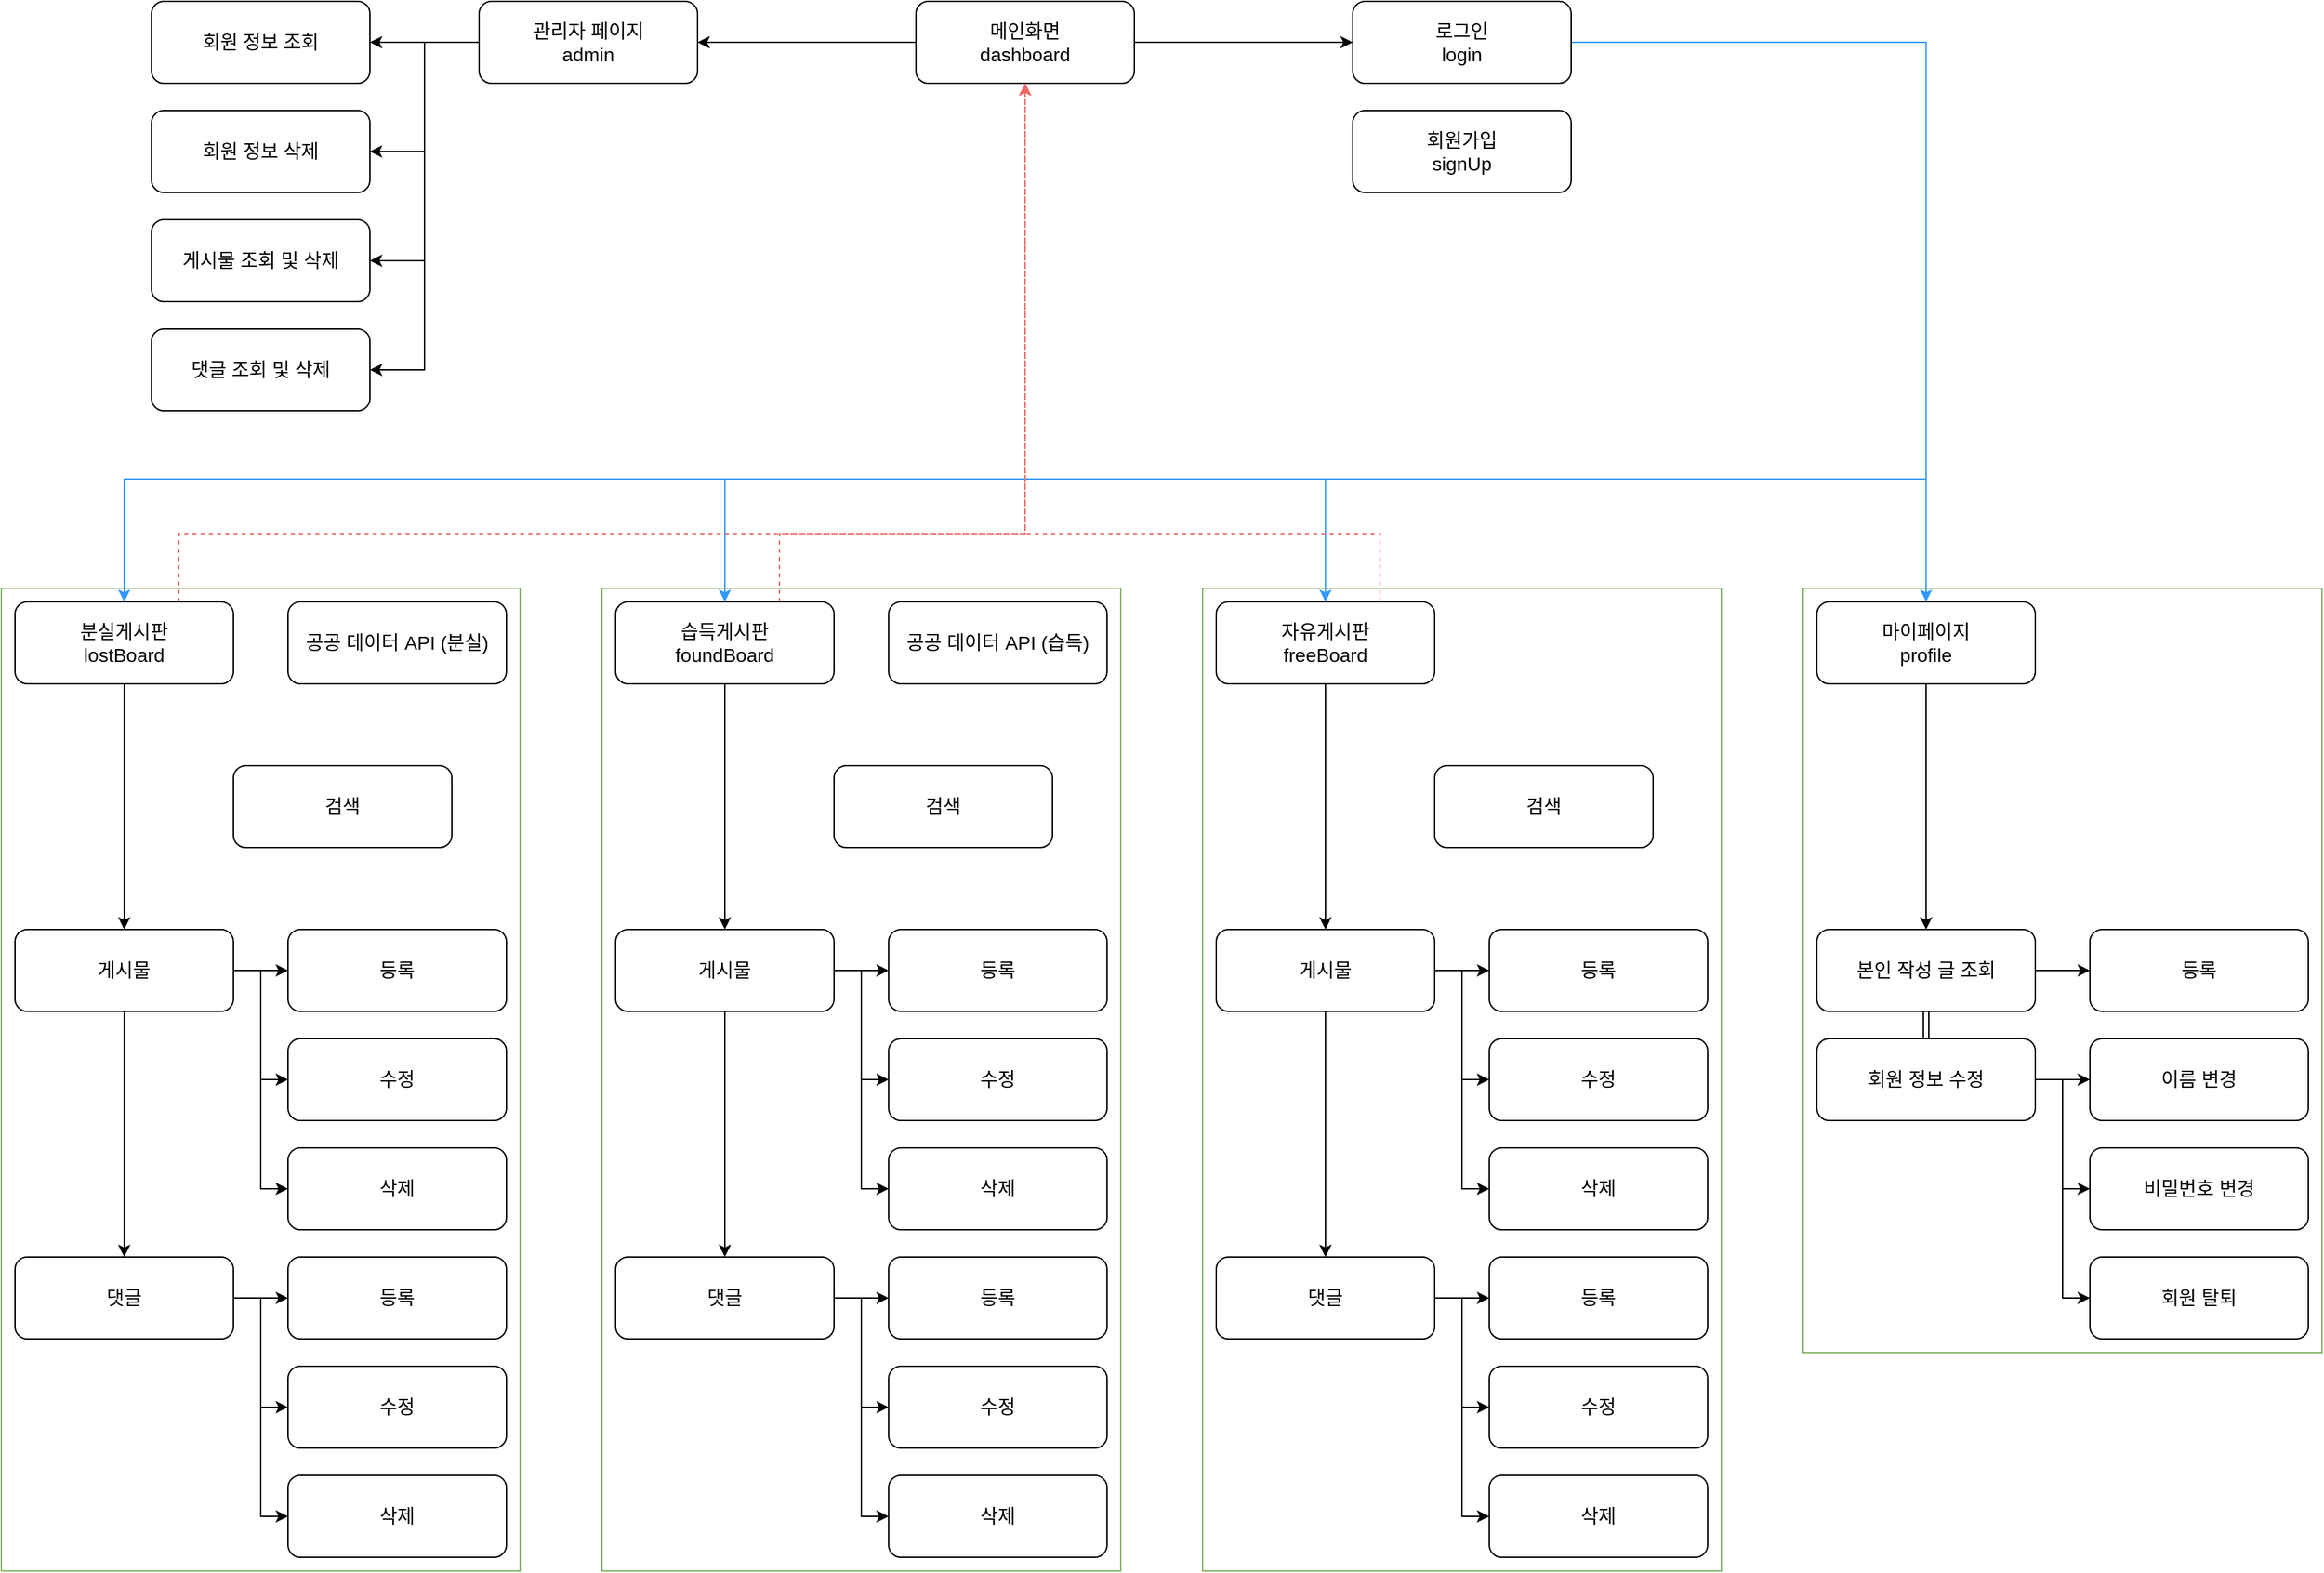 <mxfile version="26.0.2">
  <diagram name="페이지-1" id="_87OChc9BNhwI5TAwqnL">
    <mxGraphModel dx="3444" dy="1588" grid="1" gridSize="10" guides="1" tooltips="1" connect="1" arrows="1" fold="1" page="1" pageScale="1" pageWidth="827" pageHeight="1169" background="#ffffff" math="0" shadow="0">
      <root>
        <mxCell id="0" />
        <mxCell id="1" parent="0" />
        <mxCell id="xvEcZ2uiqvQhT_U-qP0b-131" style="edgeStyle=orthogonalEdgeStyle;rounded=0;orthogonalLoop=1;jettySize=auto;html=1;exitX=0;exitY=0.5;exitDx=0;exitDy=0;entryX=1;entryY=0.5;entryDx=0;entryDy=0;" edge="1" parent="1" source="xvEcZ2uiqvQhT_U-qP0b-1" target="xvEcZ2uiqvQhT_U-qP0b-95">
          <mxGeometry relative="1" as="geometry" />
        </mxCell>
        <mxCell id="xvEcZ2uiqvQhT_U-qP0b-136" style="edgeStyle=orthogonalEdgeStyle;rounded=0;orthogonalLoop=1;jettySize=auto;html=1;exitX=1;exitY=0.5;exitDx=0;exitDy=0;entryX=0;entryY=0.5;entryDx=0;entryDy=0;" edge="1" parent="1" source="xvEcZ2uiqvQhT_U-qP0b-1" target="xvEcZ2uiqvQhT_U-qP0b-101">
          <mxGeometry relative="1" as="geometry" />
        </mxCell>
        <mxCell id="xvEcZ2uiqvQhT_U-qP0b-1" value="&lt;font style=&quot;font-size: 14px;&quot;&gt;메인화면&lt;/font&gt;&lt;div&gt;&lt;font style=&quot;font-size: 14px;&quot;&gt;dashboard&lt;/font&gt;&lt;/div&gt;" style="rounded=1;whiteSpace=wrap;html=1;" vertex="1" parent="1">
          <mxGeometry x="320" y="370" width="160" height="60" as="geometry" />
        </mxCell>
        <mxCell id="xvEcZ2uiqvQhT_U-qP0b-132" style="edgeStyle=orthogonalEdgeStyle;rounded=0;orthogonalLoop=1;jettySize=auto;html=1;exitX=0;exitY=0.5;exitDx=0;exitDy=0;entryX=1;entryY=0.5;entryDx=0;entryDy=0;" edge="1" parent="1" source="xvEcZ2uiqvQhT_U-qP0b-95" target="xvEcZ2uiqvQhT_U-qP0b-97">
          <mxGeometry relative="1" as="geometry" />
        </mxCell>
        <mxCell id="xvEcZ2uiqvQhT_U-qP0b-133" style="edgeStyle=orthogonalEdgeStyle;rounded=0;orthogonalLoop=1;jettySize=auto;html=1;exitX=0;exitY=0.5;exitDx=0;exitDy=0;entryX=1;entryY=0.5;entryDx=0;entryDy=0;" edge="1" parent="1" source="xvEcZ2uiqvQhT_U-qP0b-95" target="xvEcZ2uiqvQhT_U-qP0b-98">
          <mxGeometry relative="1" as="geometry" />
        </mxCell>
        <mxCell id="xvEcZ2uiqvQhT_U-qP0b-134" style="edgeStyle=orthogonalEdgeStyle;rounded=0;orthogonalLoop=1;jettySize=auto;html=1;exitX=0;exitY=0.5;exitDx=0;exitDy=0;entryX=1;entryY=0.5;entryDx=0;entryDy=0;" edge="1" parent="1" source="xvEcZ2uiqvQhT_U-qP0b-95" target="xvEcZ2uiqvQhT_U-qP0b-99">
          <mxGeometry relative="1" as="geometry" />
        </mxCell>
        <mxCell id="xvEcZ2uiqvQhT_U-qP0b-135" style="edgeStyle=orthogonalEdgeStyle;rounded=0;orthogonalLoop=1;jettySize=auto;html=1;exitX=0;exitY=0.5;exitDx=0;exitDy=0;entryX=1;entryY=0.5;entryDx=0;entryDy=0;" edge="1" parent="1" source="xvEcZ2uiqvQhT_U-qP0b-95" target="xvEcZ2uiqvQhT_U-qP0b-100">
          <mxGeometry relative="1" as="geometry" />
        </mxCell>
        <mxCell id="xvEcZ2uiqvQhT_U-qP0b-95" value="&lt;span style=&quot;font-size: 14px;&quot;&gt;관리자 페이지&lt;/span&gt;&lt;div&gt;&lt;span style=&quot;font-size: 14px;&quot;&gt;admin&lt;/span&gt;&lt;/div&gt;" style="rounded=1;whiteSpace=wrap;html=1;" vertex="1" parent="1">
          <mxGeometry y="370" width="160" height="60" as="geometry" />
        </mxCell>
        <mxCell id="xvEcZ2uiqvQhT_U-qP0b-97" value="&lt;span style=&quot;font-size: 14px;&quot;&gt;회원 정보 조회&lt;/span&gt;" style="rounded=1;whiteSpace=wrap;html=1;" vertex="1" parent="1">
          <mxGeometry x="-240" y="370" width="160" height="60" as="geometry" />
        </mxCell>
        <mxCell id="xvEcZ2uiqvQhT_U-qP0b-98" value="&lt;span style=&quot;font-size: 14px;&quot;&gt;회원 정보 삭제&lt;/span&gt;" style="rounded=1;whiteSpace=wrap;html=1;" vertex="1" parent="1">
          <mxGeometry x="-240" y="450" width="160" height="60" as="geometry" />
        </mxCell>
        <mxCell id="xvEcZ2uiqvQhT_U-qP0b-99" value="&lt;span style=&quot;font-size: 14px;&quot;&gt;게시물 조회 및 삭제&lt;/span&gt;" style="rounded=1;whiteSpace=wrap;html=1;" vertex="1" parent="1">
          <mxGeometry x="-240" y="530" width="160" height="60" as="geometry" />
        </mxCell>
        <mxCell id="xvEcZ2uiqvQhT_U-qP0b-100" value="&lt;span style=&quot;font-size: 14px;&quot;&gt;댓글 조회 및 삭제&lt;/span&gt;" style="rounded=1;whiteSpace=wrap;html=1;" vertex="1" parent="1">
          <mxGeometry x="-240" y="610" width="160" height="60" as="geometry" />
        </mxCell>
        <mxCell id="xvEcZ2uiqvQhT_U-qP0b-212" style="edgeStyle=orthogonalEdgeStyle;rounded=0;orthogonalLoop=1;jettySize=auto;html=1;exitX=1;exitY=0.5;exitDx=0;exitDy=0;entryX=0.5;entryY=0;entryDx=0;entryDy=0;strokeColor=#3399FF;" edge="1" parent="1" source="xvEcZ2uiqvQhT_U-qP0b-101" target="xvEcZ2uiqvQhT_U-qP0b-165">
          <mxGeometry relative="1" as="geometry" />
        </mxCell>
        <mxCell id="xvEcZ2uiqvQhT_U-qP0b-213" style="edgeStyle=orthogonalEdgeStyle;rounded=0;orthogonalLoop=1;jettySize=auto;html=1;exitX=1;exitY=0.5;exitDx=0;exitDy=0;entryX=0.5;entryY=0;entryDx=0;entryDy=0;strokeColor=#3399FF;" edge="1" parent="1" source="xvEcZ2uiqvQhT_U-qP0b-101" target="xvEcZ2uiqvQhT_U-qP0b-151">
          <mxGeometry relative="1" as="geometry">
            <Array as="points">
              <mxPoint x="1060" y="400" />
              <mxPoint x="1060" y="720" />
              <mxPoint x="620" y="720" />
            </Array>
          </mxGeometry>
        </mxCell>
        <mxCell id="xvEcZ2uiqvQhT_U-qP0b-214" style="edgeStyle=orthogonalEdgeStyle;rounded=0;orthogonalLoop=1;jettySize=auto;html=1;exitX=1;exitY=0.5;exitDx=0;exitDy=0;entryX=0.5;entryY=0;entryDx=0;entryDy=0;strokeColor=#3399FF;" edge="1" parent="1" source="xvEcZ2uiqvQhT_U-qP0b-101" target="xvEcZ2uiqvQhT_U-qP0b-142">
          <mxGeometry relative="1" as="geometry">
            <Array as="points">
              <mxPoint x="1060" y="400" />
              <mxPoint x="1060" y="720" />
              <mxPoint x="180" y="720" />
            </Array>
          </mxGeometry>
        </mxCell>
        <mxCell id="xvEcZ2uiqvQhT_U-qP0b-215" style="edgeStyle=orthogonalEdgeStyle;rounded=0;orthogonalLoop=1;jettySize=auto;html=1;exitX=1;exitY=0.5;exitDx=0;exitDy=0;entryX=0.5;entryY=0;entryDx=0;entryDy=0;strokeColor=#3399FF;" edge="1" parent="1" source="xvEcZ2uiqvQhT_U-qP0b-101" target="xvEcZ2uiqvQhT_U-qP0b-103">
          <mxGeometry relative="1" as="geometry">
            <Array as="points">
              <mxPoint x="1060" y="400" />
              <mxPoint x="1060" y="720" />
              <mxPoint x="-260" y="720" />
            </Array>
          </mxGeometry>
        </mxCell>
        <mxCell id="xvEcZ2uiqvQhT_U-qP0b-101" value="&lt;span style=&quot;font-size: 14px;&quot;&gt;로그인&lt;/span&gt;&lt;div&gt;&lt;span style=&quot;font-size: 14px;&quot;&gt;login&lt;/span&gt;&lt;/div&gt;" style="rounded=1;whiteSpace=wrap;html=1;" vertex="1" parent="1">
          <mxGeometry x="640" y="370" width="160" height="60" as="geometry" />
        </mxCell>
        <mxCell id="xvEcZ2uiqvQhT_U-qP0b-102" value="&lt;span style=&quot;font-size: 14px;&quot;&gt;회원가입&lt;/span&gt;&lt;div&gt;&lt;span style=&quot;font-size: 14px;&quot;&gt;signUp&lt;/span&gt;&lt;/div&gt;" style="rounded=1;whiteSpace=wrap;html=1;" vertex="1" parent="1">
          <mxGeometry x="640" y="450" width="160" height="60" as="geometry" />
        </mxCell>
        <mxCell id="xvEcZ2uiqvQhT_U-qP0b-181" style="edgeStyle=orthogonalEdgeStyle;rounded=0;orthogonalLoop=1;jettySize=auto;html=1;exitX=0.5;exitY=1;exitDx=0;exitDy=0;entryX=0.5;entryY=0;entryDx=0;entryDy=0;" edge="1" parent="1" source="xvEcZ2uiqvQhT_U-qP0b-103" target="xvEcZ2uiqvQhT_U-qP0b-107">
          <mxGeometry relative="1" as="geometry" />
        </mxCell>
        <mxCell id="xvEcZ2uiqvQhT_U-qP0b-217" style="edgeStyle=orthogonalEdgeStyle;rounded=0;orthogonalLoop=1;jettySize=auto;html=1;exitX=0.75;exitY=0;exitDx=0;exitDy=0;entryX=0.5;entryY=1;entryDx=0;entryDy=0;dashed=1;strokeColor=#EA6B66;" edge="1" parent="1" source="xvEcZ2uiqvQhT_U-qP0b-103" target="xvEcZ2uiqvQhT_U-qP0b-1">
          <mxGeometry relative="1" as="geometry">
            <Array as="points">
              <mxPoint x="-220" y="760" />
              <mxPoint x="400" y="760" />
            </Array>
          </mxGeometry>
        </mxCell>
        <mxCell id="xvEcZ2uiqvQhT_U-qP0b-103" value="&lt;span style=&quot;font-size: 14px;&quot;&gt;분실게시판&lt;/span&gt;&lt;div&gt;&lt;span style=&quot;font-size: 14px;&quot;&gt;lostBoard&lt;/span&gt;&lt;/div&gt;" style="rounded=1;whiteSpace=wrap;html=1;" vertex="1" parent="1">
          <mxGeometry x="-340" y="810" width="160" height="60" as="geometry" />
        </mxCell>
        <mxCell id="xvEcZ2uiqvQhT_U-qP0b-104" value="&lt;span style=&quot;font-size: 14px;&quot;&gt;삭제&lt;/span&gt;" style="rounded=1;whiteSpace=wrap;html=1;" vertex="1" parent="1">
          <mxGeometry x="-140" y="1210" width="160" height="60" as="geometry" />
        </mxCell>
        <mxCell id="xvEcZ2uiqvQhT_U-qP0b-105" value="&lt;span style=&quot;font-size: 14px;&quot;&gt;등록&lt;/span&gt;" style="rounded=1;whiteSpace=wrap;html=1;" vertex="1" parent="1">
          <mxGeometry x="-140" y="1050" width="160" height="60" as="geometry" />
        </mxCell>
        <mxCell id="xvEcZ2uiqvQhT_U-qP0b-106" value="&lt;span style=&quot;font-size: 14px;&quot;&gt;수정&lt;/span&gt;" style="rounded=1;whiteSpace=wrap;html=1;" vertex="1" parent="1">
          <mxGeometry x="-140" y="1130" width="160" height="60" as="geometry" />
        </mxCell>
        <mxCell id="xvEcZ2uiqvQhT_U-qP0b-182" style="edgeStyle=orthogonalEdgeStyle;rounded=0;orthogonalLoop=1;jettySize=auto;html=1;exitX=0.5;exitY=1;exitDx=0;exitDy=0;entryX=0.5;entryY=0;entryDx=0;entryDy=0;" edge="1" parent="1" source="xvEcZ2uiqvQhT_U-qP0b-107" target="xvEcZ2uiqvQhT_U-qP0b-111">
          <mxGeometry relative="1" as="geometry" />
        </mxCell>
        <mxCell id="xvEcZ2uiqvQhT_U-qP0b-183" style="edgeStyle=orthogonalEdgeStyle;rounded=0;orthogonalLoop=1;jettySize=auto;html=1;exitX=1;exitY=0.5;exitDx=0;exitDy=0;entryX=0;entryY=0.5;entryDx=0;entryDy=0;" edge="1" parent="1" source="xvEcZ2uiqvQhT_U-qP0b-107" target="xvEcZ2uiqvQhT_U-qP0b-105">
          <mxGeometry relative="1" as="geometry" />
        </mxCell>
        <mxCell id="xvEcZ2uiqvQhT_U-qP0b-184" style="edgeStyle=orthogonalEdgeStyle;rounded=0;orthogonalLoop=1;jettySize=auto;html=1;exitX=1;exitY=0.5;exitDx=0;exitDy=0;entryX=0;entryY=0.5;entryDx=0;entryDy=0;" edge="1" parent="1" source="xvEcZ2uiqvQhT_U-qP0b-107" target="xvEcZ2uiqvQhT_U-qP0b-106">
          <mxGeometry relative="1" as="geometry" />
        </mxCell>
        <mxCell id="xvEcZ2uiqvQhT_U-qP0b-185" style="edgeStyle=orthogonalEdgeStyle;rounded=0;orthogonalLoop=1;jettySize=auto;html=1;exitX=1;exitY=0.5;exitDx=0;exitDy=0;entryX=0;entryY=0.5;entryDx=0;entryDy=0;" edge="1" parent="1" source="xvEcZ2uiqvQhT_U-qP0b-107" target="xvEcZ2uiqvQhT_U-qP0b-104">
          <mxGeometry relative="1" as="geometry" />
        </mxCell>
        <mxCell id="xvEcZ2uiqvQhT_U-qP0b-107" value="&lt;span style=&quot;font-size: 14px;&quot;&gt;게시물&lt;/span&gt;" style="rounded=1;whiteSpace=wrap;html=1;" vertex="1" parent="1">
          <mxGeometry x="-340" y="1050" width="160" height="60" as="geometry" />
        </mxCell>
        <mxCell id="xvEcZ2uiqvQhT_U-qP0b-108" value="&lt;span style=&quot;font-size: 14px;&quot;&gt;삭제&lt;/span&gt;" style="rounded=1;whiteSpace=wrap;html=1;" vertex="1" parent="1">
          <mxGeometry x="-140" y="1450" width="160" height="60" as="geometry" />
        </mxCell>
        <mxCell id="xvEcZ2uiqvQhT_U-qP0b-109" value="&lt;span style=&quot;font-size: 14px;&quot;&gt;등록&lt;/span&gt;" style="rounded=1;whiteSpace=wrap;html=1;" vertex="1" parent="1">
          <mxGeometry x="-140" y="1290" width="160" height="60" as="geometry" />
        </mxCell>
        <mxCell id="xvEcZ2uiqvQhT_U-qP0b-110" value="&lt;span style=&quot;font-size: 14px;&quot;&gt;수정&lt;/span&gt;" style="rounded=1;whiteSpace=wrap;html=1;" vertex="1" parent="1">
          <mxGeometry x="-140" y="1370" width="160" height="60" as="geometry" />
        </mxCell>
        <mxCell id="xvEcZ2uiqvQhT_U-qP0b-186" style="edgeStyle=orthogonalEdgeStyle;rounded=0;orthogonalLoop=1;jettySize=auto;html=1;exitX=1;exitY=0.5;exitDx=0;exitDy=0;entryX=0;entryY=0.5;entryDx=0;entryDy=0;" edge="1" parent="1" source="xvEcZ2uiqvQhT_U-qP0b-111" target="xvEcZ2uiqvQhT_U-qP0b-109">
          <mxGeometry relative="1" as="geometry" />
        </mxCell>
        <mxCell id="xvEcZ2uiqvQhT_U-qP0b-187" style="edgeStyle=orthogonalEdgeStyle;rounded=0;orthogonalLoop=1;jettySize=auto;html=1;exitX=1;exitY=0.5;exitDx=0;exitDy=0;entryX=0;entryY=0.5;entryDx=0;entryDy=0;" edge="1" parent="1" source="xvEcZ2uiqvQhT_U-qP0b-111" target="xvEcZ2uiqvQhT_U-qP0b-110">
          <mxGeometry relative="1" as="geometry" />
        </mxCell>
        <mxCell id="xvEcZ2uiqvQhT_U-qP0b-188" style="edgeStyle=orthogonalEdgeStyle;rounded=0;orthogonalLoop=1;jettySize=auto;html=1;exitX=1;exitY=0.5;exitDx=0;exitDy=0;entryX=0;entryY=0.5;entryDx=0;entryDy=0;" edge="1" parent="1" source="xvEcZ2uiqvQhT_U-qP0b-111" target="xvEcZ2uiqvQhT_U-qP0b-108">
          <mxGeometry relative="1" as="geometry" />
        </mxCell>
        <mxCell id="xvEcZ2uiqvQhT_U-qP0b-111" value="&lt;span style=&quot;font-size: 14px;&quot;&gt;댓글&lt;/span&gt;" style="rounded=1;whiteSpace=wrap;html=1;" vertex="1" parent="1">
          <mxGeometry x="-340" y="1290" width="160" height="60" as="geometry" />
        </mxCell>
        <mxCell id="xvEcZ2uiqvQhT_U-qP0b-189" style="edgeStyle=orthogonalEdgeStyle;rounded=0;orthogonalLoop=1;jettySize=auto;html=1;exitX=0.5;exitY=1;exitDx=0;exitDy=0;entryX=0.5;entryY=0;entryDx=0;entryDy=0;" edge="1" parent="1" source="xvEcZ2uiqvQhT_U-qP0b-142" target="xvEcZ2uiqvQhT_U-qP0b-146">
          <mxGeometry relative="1" as="geometry" />
        </mxCell>
        <mxCell id="xvEcZ2uiqvQhT_U-qP0b-216" style="edgeStyle=orthogonalEdgeStyle;rounded=0;orthogonalLoop=1;jettySize=auto;html=1;exitX=0.75;exitY=0;exitDx=0;exitDy=0;entryX=0.5;entryY=1;entryDx=0;entryDy=0;dashed=1;strokeColor=#EA6B66;" edge="1" parent="1" source="xvEcZ2uiqvQhT_U-qP0b-142" target="xvEcZ2uiqvQhT_U-qP0b-1">
          <mxGeometry relative="1" as="geometry">
            <Array as="points">
              <mxPoint x="220" y="760" />
              <mxPoint x="400" y="760" />
            </Array>
          </mxGeometry>
        </mxCell>
        <mxCell id="xvEcZ2uiqvQhT_U-qP0b-142" value="&lt;span style=&quot;font-size: 14px;&quot;&gt;습득게시판&lt;/span&gt;&lt;div&gt;&lt;span style=&quot;font-size: 14px;&quot;&gt;foundBoard&lt;/span&gt;&lt;/div&gt;" style="rounded=1;whiteSpace=wrap;html=1;" vertex="1" parent="1">
          <mxGeometry x="100" y="810" width="160" height="60" as="geometry" />
        </mxCell>
        <mxCell id="xvEcZ2uiqvQhT_U-qP0b-143" value="&lt;span style=&quot;font-size: 14px;&quot;&gt;삭제&lt;/span&gt;" style="rounded=1;whiteSpace=wrap;html=1;" vertex="1" parent="1">
          <mxGeometry x="300" y="1210" width="160" height="60" as="geometry" />
        </mxCell>
        <mxCell id="xvEcZ2uiqvQhT_U-qP0b-144" value="&lt;span style=&quot;font-size: 14px;&quot;&gt;등록&lt;/span&gt;" style="rounded=1;whiteSpace=wrap;html=1;" vertex="1" parent="1">
          <mxGeometry x="300" y="1050" width="160" height="60" as="geometry" />
        </mxCell>
        <mxCell id="xvEcZ2uiqvQhT_U-qP0b-145" value="&lt;span style=&quot;font-size: 14px;&quot;&gt;수정&lt;/span&gt;" style="rounded=1;whiteSpace=wrap;html=1;" vertex="1" parent="1">
          <mxGeometry x="300" y="1130" width="160" height="60" as="geometry" />
        </mxCell>
        <mxCell id="xvEcZ2uiqvQhT_U-qP0b-190" style="edgeStyle=orthogonalEdgeStyle;rounded=0;orthogonalLoop=1;jettySize=auto;html=1;exitX=0.5;exitY=1;exitDx=0;exitDy=0;entryX=0.5;entryY=0;entryDx=0;entryDy=0;" edge="1" parent="1" source="xvEcZ2uiqvQhT_U-qP0b-146" target="xvEcZ2uiqvQhT_U-qP0b-150">
          <mxGeometry relative="1" as="geometry" />
        </mxCell>
        <mxCell id="xvEcZ2uiqvQhT_U-qP0b-191" style="edgeStyle=orthogonalEdgeStyle;rounded=0;orthogonalLoop=1;jettySize=auto;html=1;exitX=1;exitY=0.5;exitDx=0;exitDy=0;entryX=0;entryY=0.5;entryDx=0;entryDy=0;" edge="1" parent="1" source="xvEcZ2uiqvQhT_U-qP0b-146" target="xvEcZ2uiqvQhT_U-qP0b-144">
          <mxGeometry relative="1" as="geometry" />
        </mxCell>
        <mxCell id="xvEcZ2uiqvQhT_U-qP0b-192" style="edgeStyle=orthogonalEdgeStyle;rounded=0;orthogonalLoop=1;jettySize=auto;html=1;exitX=1;exitY=0.5;exitDx=0;exitDy=0;entryX=0;entryY=0.5;entryDx=0;entryDy=0;" edge="1" parent="1" source="xvEcZ2uiqvQhT_U-qP0b-146" target="xvEcZ2uiqvQhT_U-qP0b-145">
          <mxGeometry relative="1" as="geometry" />
        </mxCell>
        <mxCell id="xvEcZ2uiqvQhT_U-qP0b-193" style="edgeStyle=orthogonalEdgeStyle;rounded=0;orthogonalLoop=1;jettySize=auto;html=1;exitX=1;exitY=0.5;exitDx=0;exitDy=0;entryX=0;entryY=0.5;entryDx=0;entryDy=0;" edge="1" parent="1" source="xvEcZ2uiqvQhT_U-qP0b-146" target="xvEcZ2uiqvQhT_U-qP0b-143">
          <mxGeometry relative="1" as="geometry" />
        </mxCell>
        <mxCell id="xvEcZ2uiqvQhT_U-qP0b-146" value="&lt;span style=&quot;font-size: 14px;&quot;&gt;게시물&lt;/span&gt;" style="rounded=1;whiteSpace=wrap;html=1;" vertex="1" parent="1">
          <mxGeometry x="100" y="1050" width="160" height="60" as="geometry" />
        </mxCell>
        <mxCell id="xvEcZ2uiqvQhT_U-qP0b-147" value="&lt;span style=&quot;font-size: 14px;&quot;&gt;삭제&lt;/span&gt;" style="rounded=1;whiteSpace=wrap;html=1;" vertex="1" parent="1">
          <mxGeometry x="300" y="1450" width="160" height="60" as="geometry" />
        </mxCell>
        <mxCell id="xvEcZ2uiqvQhT_U-qP0b-148" value="&lt;span style=&quot;font-size: 14px;&quot;&gt;등록&lt;/span&gt;" style="rounded=1;whiteSpace=wrap;html=1;" vertex="1" parent="1">
          <mxGeometry x="300" y="1290" width="160" height="60" as="geometry" />
        </mxCell>
        <mxCell id="xvEcZ2uiqvQhT_U-qP0b-149" value="&lt;span style=&quot;font-size: 14px;&quot;&gt;수정&lt;/span&gt;" style="rounded=1;whiteSpace=wrap;html=1;" vertex="1" parent="1">
          <mxGeometry x="300" y="1370" width="160" height="60" as="geometry" />
        </mxCell>
        <mxCell id="xvEcZ2uiqvQhT_U-qP0b-194" style="edgeStyle=orthogonalEdgeStyle;rounded=0;orthogonalLoop=1;jettySize=auto;html=1;exitX=1;exitY=0.5;exitDx=0;exitDy=0;entryX=0;entryY=0.5;entryDx=0;entryDy=0;" edge="1" parent="1" source="xvEcZ2uiqvQhT_U-qP0b-150" target="xvEcZ2uiqvQhT_U-qP0b-148">
          <mxGeometry relative="1" as="geometry" />
        </mxCell>
        <mxCell id="xvEcZ2uiqvQhT_U-qP0b-195" style="edgeStyle=orthogonalEdgeStyle;rounded=0;orthogonalLoop=1;jettySize=auto;html=1;exitX=1;exitY=0.5;exitDx=0;exitDy=0;entryX=0;entryY=0.5;entryDx=0;entryDy=0;" edge="1" parent="1" source="xvEcZ2uiqvQhT_U-qP0b-150" target="xvEcZ2uiqvQhT_U-qP0b-149">
          <mxGeometry relative="1" as="geometry" />
        </mxCell>
        <mxCell id="xvEcZ2uiqvQhT_U-qP0b-196" style="edgeStyle=orthogonalEdgeStyle;rounded=0;orthogonalLoop=1;jettySize=auto;html=1;exitX=1;exitY=0.5;exitDx=0;exitDy=0;entryX=0;entryY=0.5;entryDx=0;entryDy=0;" edge="1" parent="1" source="xvEcZ2uiqvQhT_U-qP0b-150" target="xvEcZ2uiqvQhT_U-qP0b-147">
          <mxGeometry relative="1" as="geometry" />
        </mxCell>
        <mxCell id="xvEcZ2uiqvQhT_U-qP0b-150" value="&lt;span style=&quot;font-size: 14px;&quot;&gt;댓글&lt;/span&gt;" style="rounded=1;whiteSpace=wrap;html=1;" vertex="1" parent="1">
          <mxGeometry x="100" y="1290" width="160" height="60" as="geometry" />
        </mxCell>
        <mxCell id="xvEcZ2uiqvQhT_U-qP0b-197" style="edgeStyle=orthogonalEdgeStyle;rounded=0;orthogonalLoop=1;jettySize=auto;html=1;exitX=0.5;exitY=1;exitDx=0;exitDy=0;entryX=0.5;entryY=0;entryDx=0;entryDy=0;" edge="1" parent="1" source="xvEcZ2uiqvQhT_U-qP0b-151" target="xvEcZ2uiqvQhT_U-qP0b-155">
          <mxGeometry relative="1" as="geometry" />
        </mxCell>
        <mxCell id="xvEcZ2uiqvQhT_U-qP0b-218" style="edgeStyle=orthogonalEdgeStyle;rounded=0;orthogonalLoop=1;jettySize=auto;html=1;exitX=0.75;exitY=0;exitDx=0;exitDy=0;entryX=0.5;entryY=1;entryDx=0;entryDy=0;dashed=1;strokeColor=#EA6B66;" edge="1" parent="1" source="xvEcZ2uiqvQhT_U-qP0b-151" target="xvEcZ2uiqvQhT_U-qP0b-1">
          <mxGeometry relative="1" as="geometry">
            <Array as="points">
              <mxPoint x="660" y="760" />
              <mxPoint x="400" y="760" />
            </Array>
          </mxGeometry>
        </mxCell>
        <mxCell id="xvEcZ2uiqvQhT_U-qP0b-151" value="&lt;span style=&quot;font-size: 14px;&quot;&gt;자유게시판&lt;/span&gt;&lt;div&gt;&lt;span style=&quot;font-size: 14px;&quot;&gt;freeBoard&lt;/span&gt;&lt;/div&gt;" style="rounded=1;whiteSpace=wrap;html=1;" vertex="1" parent="1">
          <mxGeometry x="540" y="810" width="160" height="60" as="geometry" />
        </mxCell>
        <mxCell id="xvEcZ2uiqvQhT_U-qP0b-152" value="&lt;span style=&quot;font-size: 14px;&quot;&gt;삭제&lt;/span&gt;" style="rounded=1;whiteSpace=wrap;html=1;" vertex="1" parent="1">
          <mxGeometry x="740" y="1210" width="160" height="60" as="geometry" />
        </mxCell>
        <mxCell id="xvEcZ2uiqvQhT_U-qP0b-153" value="&lt;span style=&quot;font-size: 14px;&quot;&gt;등록&lt;/span&gt;" style="rounded=1;whiteSpace=wrap;html=1;" vertex="1" parent="1">
          <mxGeometry x="740" y="1050" width="160" height="60" as="geometry" />
        </mxCell>
        <mxCell id="xvEcZ2uiqvQhT_U-qP0b-154" value="&lt;span style=&quot;font-size: 14px;&quot;&gt;수정&lt;/span&gt;" style="rounded=1;whiteSpace=wrap;html=1;" vertex="1" parent="1">
          <mxGeometry x="740" y="1130" width="160" height="60" as="geometry" />
        </mxCell>
        <mxCell id="xvEcZ2uiqvQhT_U-qP0b-198" style="edgeStyle=orthogonalEdgeStyle;rounded=0;orthogonalLoop=1;jettySize=auto;html=1;exitX=0.5;exitY=1;exitDx=0;exitDy=0;entryX=0.5;entryY=0;entryDx=0;entryDy=0;" edge="1" parent="1" source="xvEcZ2uiqvQhT_U-qP0b-155" target="xvEcZ2uiqvQhT_U-qP0b-159">
          <mxGeometry relative="1" as="geometry" />
        </mxCell>
        <mxCell id="xvEcZ2uiqvQhT_U-qP0b-199" style="edgeStyle=orthogonalEdgeStyle;rounded=0;orthogonalLoop=1;jettySize=auto;html=1;exitX=1;exitY=0.5;exitDx=0;exitDy=0;entryX=0;entryY=0.5;entryDx=0;entryDy=0;" edge="1" parent="1" source="xvEcZ2uiqvQhT_U-qP0b-155" target="xvEcZ2uiqvQhT_U-qP0b-153">
          <mxGeometry relative="1" as="geometry" />
        </mxCell>
        <mxCell id="xvEcZ2uiqvQhT_U-qP0b-200" style="edgeStyle=orthogonalEdgeStyle;rounded=0;orthogonalLoop=1;jettySize=auto;html=1;exitX=1;exitY=0.5;exitDx=0;exitDy=0;entryX=0;entryY=0.5;entryDx=0;entryDy=0;" edge="1" parent="1" source="xvEcZ2uiqvQhT_U-qP0b-155" target="xvEcZ2uiqvQhT_U-qP0b-154">
          <mxGeometry relative="1" as="geometry" />
        </mxCell>
        <mxCell id="xvEcZ2uiqvQhT_U-qP0b-201" style="edgeStyle=orthogonalEdgeStyle;rounded=0;orthogonalLoop=1;jettySize=auto;html=1;exitX=1;exitY=0.5;exitDx=0;exitDy=0;entryX=0;entryY=0.5;entryDx=0;entryDy=0;" edge="1" parent="1" source="xvEcZ2uiqvQhT_U-qP0b-155" target="xvEcZ2uiqvQhT_U-qP0b-152">
          <mxGeometry relative="1" as="geometry" />
        </mxCell>
        <mxCell id="xvEcZ2uiqvQhT_U-qP0b-155" value="&lt;span style=&quot;font-size: 14px;&quot;&gt;게시물&lt;/span&gt;" style="rounded=1;whiteSpace=wrap;html=1;" vertex="1" parent="1">
          <mxGeometry x="540" y="1050" width="160" height="60" as="geometry" />
        </mxCell>
        <mxCell id="xvEcZ2uiqvQhT_U-qP0b-156" value="&lt;span style=&quot;font-size: 14px;&quot;&gt;삭제&lt;/span&gt;" style="rounded=1;whiteSpace=wrap;html=1;" vertex="1" parent="1">
          <mxGeometry x="740" y="1450" width="160" height="60" as="geometry" />
        </mxCell>
        <mxCell id="xvEcZ2uiqvQhT_U-qP0b-157" value="&lt;span style=&quot;font-size: 14px;&quot;&gt;등록&lt;/span&gt;" style="rounded=1;whiteSpace=wrap;html=1;" vertex="1" parent="1">
          <mxGeometry x="740" y="1290" width="160" height="60" as="geometry" />
        </mxCell>
        <mxCell id="xvEcZ2uiqvQhT_U-qP0b-158" value="&lt;span style=&quot;font-size: 14px;&quot;&gt;수정&lt;/span&gt;" style="rounded=1;whiteSpace=wrap;html=1;" vertex="1" parent="1">
          <mxGeometry x="740" y="1370" width="160" height="60" as="geometry" />
        </mxCell>
        <mxCell id="xvEcZ2uiqvQhT_U-qP0b-203" style="edgeStyle=orthogonalEdgeStyle;rounded=0;orthogonalLoop=1;jettySize=auto;html=1;exitX=1;exitY=0.5;exitDx=0;exitDy=0;entryX=0;entryY=0.5;entryDx=0;entryDy=0;" edge="1" parent="1" source="xvEcZ2uiqvQhT_U-qP0b-159" target="xvEcZ2uiqvQhT_U-qP0b-157">
          <mxGeometry relative="1" as="geometry" />
        </mxCell>
        <mxCell id="xvEcZ2uiqvQhT_U-qP0b-204" style="edgeStyle=orthogonalEdgeStyle;rounded=0;orthogonalLoop=1;jettySize=auto;html=1;exitX=1;exitY=0.5;exitDx=0;exitDy=0;entryX=0;entryY=0.5;entryDx=0;entryDy=0;" edge="1" parent="1" source="xvEcZ2uiqvQhT_U-qP0b-159" target="xvEcZ2uiqvQhT_U-qP0b-158">
          <mxGeometry relative="1" as="geometry" />
        </mxCell>
        <mxCell id="xvEcZ2uiqvQhT_U-qP0b-205" style="edgeStyle=orthogonalEdgeStyle;rounded=0;orthogonalLoop=1;jettySize=auto;html=1;exitX=1;exitY=0.5;exitDx=0;exitDy=0;entryX=0;entryY=0.5;entryDx=0;entryDy=0;" edge="1" parent="1" source="xvEcZ2uiqvQhT_U-qP0b-159" target="xvEcZ2uiqvQhT_U-qP0b-156">
          <mxGeometry relative="1" as="geometry" />
        </mxCell>
        <mxCell id="xvEcZ2uiqvQhT_U-qP0b-159" value="&lt;span style=&quot;font-size: 14px;&quot;&gt;댓글&lt;/span&gt;" style="rounded=1;whiteSpace=wrap;html=1;" vertex="1" parent="1">
          <mxGeometry x="540" y="1290" width="160" height="60" as="geometry" />
        </mxCell>
        <mxCell id="xvEcZ2uiqvQhT_U-qP0b-160" value="&lt;span style=&quot;font-size: 14px;&quot;&gt;공공 데이터 API (분실)&lt;/span&gt;" style="rounded=1;whiteSpace=wrap;html=1;" vertex="1" parent="1">
          <mxGeometry x="-140" y="810" width="160" height="60" as="geometry" />
        </mxCell>
        <mxCell id="xvEcZ2uiqvQhT_U-qP0b-161" value="&lt;span style=&quot;font-size: 14px;&quot;&gt;공공 데이터 API (습득)&lt;/span&gt;" style="rounded=1;whiteSpace=wrap;html=1;" vertex="1" parent="1">
          <mxGeometry x="300" y="810" width="160" height="60" as="geometry" />
        </mxCell>
        <mxCell id="xvEcZ2uiqvQhT_U-qP0b-162" value="&lt;span style=&quot;font-size: 14px;&quot;&gt;검색&lt;/span&gt;" style="rounded=1;whiteSpace=wrap;html=1;" vertex="1" parent="1">
          <mxGeometry x="-180" y="930" width="160" height="60" as="geometry" />
        </mxCell>
        <mxCell id="xvEcZ2uiqvQhT_U-qP0b-163" value="&lt;span style=&quot;font-size: 14px;&quot;&gt;검색&lt;/span&gt;" style="rounded=1;whiteSpace=wrap;html=1;" vertex="1" parent="1">
          <mxGeometry x="260" y="930" width="160" height="60" as="geometry" />
        </mxCell>
        <mxCell id="xvEcZ2uiqvQhT_U-qP0b-164" value="&lt;span style=&quot;font-size: 14px;&quot;&gt;검색&lt;/span&gt;" style="rounded=1;whiteSpace=wrap;html=1;" vertex="1" parent="1">
          <mxGeometry x="700" y="930" width="160" height="60" as="geometry" />
        </mxCell>
        <mxCell id="xvEcZ2uiqvQhT_U-qP0b-206" style="edgeStyle=orthogonalEdgeStyle;rounded=0;orthogonalLoop=1;jettySize=auto;html=1;exitX=0.5;exitY=1;exitDx=0;exitDy=0;entryX=0.5;entryY=0;entryDx=0;entryDy=0;" edge="1" parent="1" source="xvEcZ2uiqvQhT_U-qP0b-165" target="xvEcZ2uiqvQhT_U-qP0b-169">
          <mxGeometry relative="1" as="geometry" />
        </mxCell>
        <mxCell id="xvEcZ2uiqvQhT_U-qP0b-165" value="&lt;span style=&quot;font-size: 14px;&quot;&gt;마이페이지&lt;/span&gt;&lt;div&gt;&lt;span style=&quot;font-size: 14px;&quot;&gt;profile&lt;/span&gt;&lt;/div&gt;" style="rounded=1;whiteSpace=wrap;html=1;" vertex="1" parent="1">
          <mxGeometry x="980" y="810" width="160" height="60" as="geometry" />
        </mxCell>
        <mxCell id="xvEcZ2uiqvQhT_U-qP0b-167" value="&lt;span style=&quot;font-size: 14px;&quot;&gt;등록&lt;/span&gt;" style="rounded=1;whiteSpace=wrap;html=1;" vertex="1" parent="1">
          <mxGeometry x="1180" y="1050" width="160" height="60" as="geometry" />
        </mxCell>
        <mxCell id="xvEcZ2uiqvQhT_U-qP0b-207" style="edgeStyle=orthogonalEdgeStyle;rounded=0;orthogonalLoop=1;jettySize=auto;html=1;exitX=0.5;exitY=1;exitDx=0;exitDy=0;entryX=0.5;entryY=0;entryDx=0;entryDy=0;shape=link;" edge="1" parent="1" source="xvEcZ2uiqvQhT_U-qP0b-169" target="xvEcZ2uiqvQhT_U-qP0b-173">
          <mxGeometry relative="1" as="geometry" />
        </mxCell>
        <mxCell id="xvEcZ2uiqvQhT_U-qP0b-208" style="edgeStyle=orthogonalEdgeStyle;rounded=0;orthogonalLoop=1;jettySize=auto;html=1;exitX=1;exitY=0.5;exitDx=0;exitDy=0;entryX=0;entryY=0.5;entryDx=0;entryDy=0;" edge="1" parent="1" source="xvEcZ2uiqvQhT_U-qP0b-169" target="xvEcZ2uiqvQhT_U-qP0b-167">
          <mxGeometry relative="1" as="geometry" />
        </mxCell>
        <mxCell id="xvEcZ2uiqvQhT_U-qP0b-169" value="&lt;span style=&quot;font-size: 14px;&quot;&gt;본인 작성 글 조회&lt;/span&gt;" style="rounded=1;whiteSpace=wrap;html=1;" vertex="1" parent="1">
          <mxGeometry x="980" y="1050" width="160" height="60" as="geometry" />
        </mxCell>
        <mxCell id="xvEcZ2uiqvQhT_U-qP0b-170" value="&lt;span style=&quot;font-size: 14px;&quot;&gt;회원 탈퇴&lt;/span&gt;" style="rounded=1;whiteSpace=wrap;html=1;" vertex="1" parent="1">
          <mxGeometry x="1180" y="1290" width="160" height="60" as="geometry" />
        </mxCell>
        <mxCell id="xvEcZ2uiqvQhT_U-qP0b-171" value="&lt;span style=&quot;font-size: 14px;&quot;&gt;이름 변경&lt;/span&gt;" style="rounded=1;whiteSpace=wrap;html=1;" vertex="1" parent="1">
          <mxGeometry x="1180" y="1130" width="160" height="60" as="geometry" />
        </mxCell>
        <mxCell id="xvEcZ2uiqvQhT_U-qP0b-172" value="&lt;span style=&quot;font-size: 14px;&quot;&gt;비밀번호 변경&lt;/span&gt;" style="rounded=1;whiteSpace=wrap;html=1;" vertex="1" parent="1">
          <mxGeometry x="1180" y="1210" width="160" height="60" as="geometry" />
        </mxCell>
        <mxCell id="xvEcZ2uiqvQhT_U-qP0b-209" style="edgeStyle=orthogonalEdgeStyle;rounded=0;orthogonalLoop=1;jettySize=auto;html=1;exitX=1;exitY=0.5;exitDx=0;exitDy=0;entryX=0;entryY=0.5;entryDx=0;entryDy=0;" edge="1" parent="1" source="xvEcZ2uiqvQhT_U-qP0b-173" target="xvEcZ2uiqvQhT_U-qP0b-171">
          <mxGeometry relative="1" as="geometry" />
        </mxCell>
        <mxCell id="xvEcZ2uiqvQhT_U-qP0b-210" style="edgeStyle=orthogonalEdgeStyle;rounded=0;orthogonalLoop=1;jettySize=auto;html=1;exitX=1;exitY=0.5;exitDx=0;exitDy=0;entryX=0;entryY=0.5;entryDx=0;entryDy=0;" edge="1" parent="1" source="xvEcZ2uiqvQhT_U-qP0b-173" target="xvEcZ2uiqvQhT_U-qP0b-172">
          <mxGeometry relative="1" as="geometry" />
        </mxCell>
        <mxCell id="xvEcZ2uiqvQhT_U-qP0b-211" style="edgeStyle=orthogonalEdgeStyle;rounded=0;orthogonalLoop=1;jettySize=auto;html=1;exitX=1;exitY=0.5;exitDx=0;exitDy=0;entryX=0;entryY=0.5;entryDx=0;entryDy=0;" edge="1" parent="1" source="xvEcZ2uiqvQhT_U-qP0b-173" target="xvEcZ2uiqvQhT_U-qP0b-170">
          <mxGeometry relative="1" as="geometry" />
        </mxCell>
        <mxCell id="xvEcZ2uiqvQhT_U-qP0b-173" value="&lt;span style=&quot;font-size: 14px;&quot;&gt;회원 정보 수정&lt;/span&gt;" style="rounded=1;whiteSpace=wrap;html=1;" vertex="1" parent="1">
          <mxGeometry x="980" y="1130" width="160" height="60" as="geometry" />
        </mxCell>
        <mxCell id="xvEcZ2uiqvQhT_U-qP0b-220" value="" style="rounded=0;whiteSpace=wrap;html=1;fillColor=none;strokeColor=#82b366;" vertex="1" parent="1">
          <mxGeometry x="-350" y="800" width="380" height="720" as="geometry" />
        </mxCell>
        <mxCell id="xvEcZ2uiqvQhT_U-qP0b-221" value="" style="rounded=0;whiteSpace=wrap;html=1;fillColor=none;strokeColor=#82b366;" vertex="1" parent="1">
          <mxGeometry x="90" y="800" width="380" height="720" as="geometry" />
        </mxCell>
        <mxCell id="xvEcZ2uiqvQhT_U-qP0b-222" value="" style="rounded=0;whiteSpace=wrap;html=1;fillColor=none;strokeColor=#82b366;" vertex="1" parent="1">
          <mxGeometry x="530" y="800" width="380" height="720" as="geometry" />
        </mxCell>
        <mxCell id="xvEcZ2uiqvQhT_U-qP0b-223" value="" style="rounded=0;whiteSpace=wrap;html=1;fillColor=none;strokeColor=#82b366;" vertex="1" parent="1">
          <mxGeometry x="970" y="800" width="380" height="560" as="geometry" />
        </mxCell>
      </root>
    </mxGraphModel>
  </diagram>
</mxfile>

